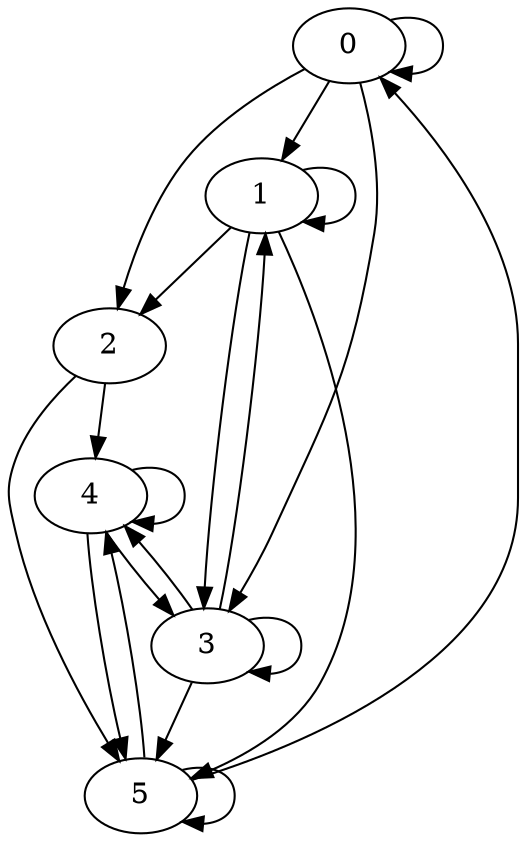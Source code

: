 digraph {
  node_0  [label="0"];
  node_1  [label="1"];
  node_2  [label="2"];
  node_3  [label="3"];
  node_4  [label="4"];
  node_5  [label="5"];

  node_0 -> node_0;
  node_0 -> node_1;
  node_0 -> node_2;
  node_0 -> node_3;
  node_1 -> node_1;
  node_1 -> node_2;
  node_1 -> node_3;
  node_1 -> node_5;
  node_2 -> node_4;
  node_2 -> node_5;
  node_3 -> node_1;
  node_3 -> node_3;
  node_3 -> node_4;
  node_3 -> node_5;
  node_4 -> node_3;
  node_4 -> node_4;
  node_4 -> node_5;
  node_5 -> node_0;
  node_5 -> node_4;
  node_5 -> node_5;
}